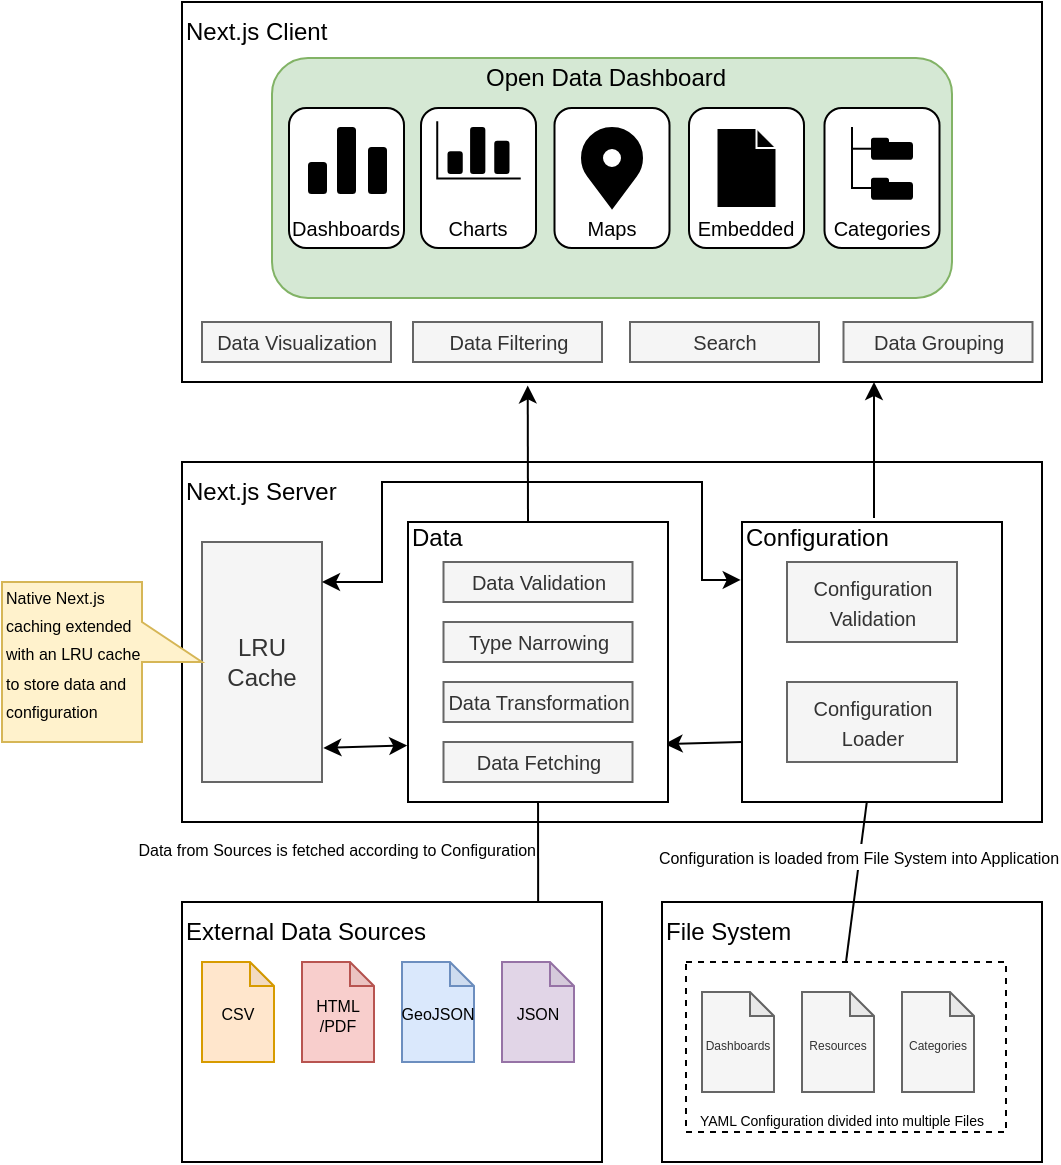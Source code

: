 <mxfile version="24.6.4" type="device">
  <diagram name="Seite-1" id="LOsn-ZUjTiXTXFO8h0DZ">
    <mxGraphModel dx="3187" dy="1658" grid="1" gridSize="10" guides="1" tooltips="1" connect="1" arrows="1" fold="1" page="1" pageScale="1" pageWidth="827" pageHeight="1169" math="0" shadow="0">
      <root>
        <mxCell id="0" />
        <mxCell id="1" parent="0" />
        <mxCell id="TfKV5QfervVzxCUI7-bQ-55" value="" style="rounded=0;whiteSpace=wrap;html=1;" vertex="1" parent="1">
          <mxGeometry x="190" y="90" width="430" height="190" as="geometry" />
        </mxCell>
        <mxCell id="TfKV5QfervVzxCUI7-bQ-2" value="" style="rounded=0;whiteSpace=wrap;html=1;" vertex="1" parent="1">
          <mxGeometry x="190" y="320" width="430" height="180" as="geometry" />
        </mxCell>
        <mxCell id="TfKV5QfervVzxCUI7-bQ-4" value="" style="rounded=0;whiteSpace=wrap;html=1;" vertex="1" parent="1">
          <mxGeometry x="190" y="540" width="210" height="130" as="geometry" />
        </mxCell>
        <mxCell id="TfKV5QfervVzxCUI7-bQ-5" value="" style="rounded=0;whiteSpace=wrap;html=1;align=left;" vertex="1" parent="1">
          <mxGeometry x="430" y="540" width="190" height="130" as="geometry" />
        </mxCell>
        <mxCell id="TfKV5QfervVzxCUI7-bQ-6" value="LRU Cache" style="rounded=0;whiteSpace=wrap;html=1;fillColor=#f5f5f5;fontColor=#333333;strokeColor=#666666;" vertex="1" parent="1">
          <mxGeometry x="200" y="360" width="60" height="120" as="geometry" />
        </mxCell>
        <mxCell id="TfKV5QfervVzxCUI7-bQ-7" value="File System" style="text;html=1;align=left;verticalAlign=middle;whiteSpace=wrap;rounded=0;" vertex="1" parent="1">
          <mxGeometry x="430" y="540" width="70" height="30" as="geometry" />
        </mxCell>
        <mxCell id="TfKV5QfervVzxCUI7-bQ-8" value="" style="rounded=0;whiteSpace=wrap;html=1;dashed=1;" vertex="1" parent="1">
          <mxGeometry x="442" y="570" width="160" height="85" as="geometry" />
        </mxCell>
        <mxCell id="TfKV5QfervVzxCUI7-bQ-10" value="&lt;font style=&quot;font-size: 7px;&quot;&gt;YAML Configuration divided into multiple Files&lt;/font&gt;" style="text;html=1;align=center;verticalAlign=middle;whiteSpace=wrap;rounded=0;" vertex="1" parent="1">
          <mxGeometry x="440" y="640" width="160" height="15" as="geometry" />
        </mxCell>
        <mxCell id="TfKV5QfervVzxCUI7-bQ-11" value="&lt;font style=&quot;font-size: 6px;&quot;&gt;Dashboards&lt;/font&gt;" style="shape=note;whiteSpace=wrap;html=1;backgroundOutline=1;darkOpacity=0.05;size=12;fillColor=#f5f5f5;fontColor=#333333;strokeColor=#666666;" vertex="1" parent="1">
          <mxGeometry x="450" y="585" width="36" height="50" as="geometry" />
        </mxCell>
        <mxCell id="TfKV5QfervVzxCUI7-bQ-12" value="&lt;font style=&quot;font-size: 6px;&quot;&gt;Resources&lt;/font&gt;" style="shape=note;whiteSpace=wrap;html=1;backgroundOutline=1;darkOpacity=0.05;size=12;fillColor=#f5f5f5;fontColor=#333333;strokeColor=#666666;" vertex="1" parent="1">
          <mxGeometry x="500" y="585" width="36" height="50" as="geometry" />
        </mxCell>
        <mxCell id="TfKV5QfervVzxCUI7-bQ-13" value="&lt;font style=&quot;font-size: 6px;&quot;&gt;Categories&lt;/font&gt;" style="shape=note;whiteSpace=wrap;html=1;backgroundOutline=1;darkOpacity=0.05;size=12;fillColor=#f5f5f5;fontColor=#333333;strokeColor=#666666;" vertex="1" parent="1">
          <mxGeometry x="550" y="585" width="36" height="50" as="geometry" />
        </mxCell>
        <mxCell id="TfKV5QfervVzxCUI7-bQ-15" value="External Data Sources" style="text;html=1;align=left;verticalAlign=middle;whiteSpace=wrap;rounded=0;" vertex="1" parent="1">
          <mxGeometry x="190" y="540" width="126" height="30" as="geometry" />
        </mxCell>
        <mxCell id="TfKV5QfervVzxCUI7-bQ-18" value="" style="endArrow=classic;html=1;rounded=0;exitX=0.5;exitY=0;exitDx=0;exitDy=0;entryX=0.5;entryY=1;entryDx=0;entryDy=0;" edge="1" parent="1" source="TfKV5QfervVzxCUI7-bQ-8" target="TfKV5QfervVzxCUI7-bQ-27">
          <mxGeometry width="50" height="50" relative="1" as="geometry">
            <mxPoint x="420" y="510" as="sourcePoint" />
            <mxPoint x="526.25" y="460" as="targetPoint" />
          </mxGeometry>
        </mxCell>
        <mxCell id="TfKV5QfervVzxCUI7-bQ-36" value="&lt;font style=&quot;font-size: 8px;&quot;&gt;Configuration is loaded from File System into Application&lt;/font&gt;" style="edgeLabel;html=1;align=center;verticalAlign=middle;resizable=0;points=[];" vertex="1" connectable="0" parent="TfKV5QfervVzxCUI7-bQ-18">
          <mxGeometry x="0.058" y="1" relative="1" as="geometry">
            <mxPoint as="offset" />
          </mxGeometry>
        </mxCell>
        <mxCell id="TfKV5QfervVzxCUI7-bQ-20" value="&lt;font style=&quot;font-size: 8px;&quot;&gt;CSV&lt;/font&gt;" style="shape=note;whiteSpace=wrap;html=1;backgroundOutline=1;darkOpacity=0.05;size=12;fillColor=#ffe6cc;strokeColor=#d79b00;" vertex="1" parent="1">
          <mxGeometry x="200" y="570" width="36" height="50" as="geometry" />
        </mxCell>
        <mxCell id="TfKV5QfervVzxCUI7-bQ-21" value="&lt;font style=&quot;font-size: 8px;&quot;&gt;HTML&lt;/font&gt;&lt;div style=&quot;font-size: 8px;&quot;&gt;&lt;font style=&quot;font-size: 8px;&quot;&gt;/PDF&lt;/font&gt;&lt;/div&gt;" style="shape=note;whiteSpace=wrap;html=1;backgroundOutline=1;darkOpacity=0.05;size=12;fillColor=#f8cecc;strokeColor=#b85450;" vertex="1" parent="1">
          <mxGeometry x="250" y="570" width="36" height="50" as="geometry" />
        </mxCell>
        <mxCell id="TfKV5QfervVzxCUI7-bQ-22" value="&lt;font style=&quot;font-size: 8px;&quot;&gt;GeoJSON&lt;/font&gt;" style="shape=note;whiteSpace=wrap;html=1;backgroundOutline=1;darkOpacity=0.05;size=12;fillColor=#dae8fc;strokeColor=#6c8ebf;" vertex="1" parent="1">
          <mxGeometry x="300" y="570" width="36" height="50" as="geometry" />
        </mxCell>
        <mxCell id="TfKV5QfervVzxCUI7-bQ-23" value="&lt;font style=&quot;font-size: 8px;&quot;&gt;JSON&lt;/font&gt;" style="shape=note;whiteSpace=wrap;html=1;backgroundOutline=1;darkOpacity=0.05;size=12;fillColor=#e1d5e7;strokeColor=#9673a6;" vertex="1" parent="1">
          <mxGeometry x="350" y="570" width="36" height="50" as="geometry" />
        </mxCell>
        <mxCell id="TfKV5QfervVzxCUI7-bQ-33" value="Next.js Server" style="text;html=1;align=left;verticalAlign=middle;whiteSpace=wrap;rounded=0;" vertex="1" parent="1">
          <mxGeometry x="190" y="320" width="126" height="30" as="geometry" />
        </mxCell>
        <mxCell id="TfKV5QfervVzxCUI7-bQ-37" value="" style="endArrow=classic;html=1;rounded=0;entryX=0.987;entryY=0.793;entryDx=0;entryDy=0;entryPerimeter=0;" edge="1" parent="1" target="TfKV5QfervVzxCUI7-bQ-29">
          <mxGeometry width="50" height="50" relative="1" as="geometry">
            <mxPoint x="470" y="460" as="sourcePoint" />
            <mxPoint x="520" y="410" as="targetPoint" />
          </mxGeometry>
        </mxCell>
        <mxCell id="TfKV5QfervVzxCUI7-bQ-38" value="" style="endArrow=classic;startArrow=classic;html=1;rounded=0;entryX=-0.005;entryY=0.207;entryDx=0;entryDy=0;entryPerimeter=0;" edge="1" parent="1" target="TfKV5QfervVzxCUI7-bQ-14">
          <mxGeometry width="50" height="50" relative="1" as="geometry">
            <mxPoint x="260" y="380" as="sourcePoint" />
            <mxPoint x="310" y="330" as="targetPoint" />
            <Array as="points">
              <mxPoint x="290" y="380" />
              <mxPoint x="290" y="330" />
              <mxPoint x="450" y="330" />
              <mxPoint x="450" y="379" />
            </Array>
          </mxGeometry>
        </mxCell>
        <mxCell id="TfKV5QfervVzxCUI7-bQ-39" value="" style="endArrow=classic;startArrow=classic;html=1;rounded=0;entryX=-0.003;entryY=0.798;entryDx=0;entryDy=0;entryPerimeter=0;exitX=1.011;exitY=0.858;exitDx=0;exitDy=0;exitPerimeter=0;" edge="1" parent="1" source="TfKV5QfervVzxCUI7-bQ-6" target="TfKV5QfervVzxCUI7-bQ-29">
          <mxGeometry width="50" height="50" relative="1" as="geometry">
            <mxPoint x="260" y="460" as="sourcePoint" />
            <mxPoint x="300" y="460" as="targetPoint" />
          </mxGeometry>
        </mxCell>
        <mxCell id="TfKV5QfervVzxCUI7-bQ-42" value="" style="endArrow=classic;html=1;rounded=0;entryX=0.5;entryY=1;entryDx=0;entryDy=0;exitX=0.848;exitY=-0.003;exitDx=0;exitDy=0;exitPerimeter=0;" edge="1" parent="1" source="TfKV5QfervVzxCUI7-bQ-4" target="TfKV5QfervVzxCUI7-bQ-31">
          <mxGeometry width="50" height="50" relative="1" as="geometry">
            <mxPoint x="320.75" y="540" as="sourcePoint" />
            <mxPoint x="370.75" y="490" as="targetPoint" />
          </mxGeometry>
        </mxCell>
        <mxCell id="TfKV5QfervVzxCUI7-bQ-43" value="&lt;font style=&quot;font-size: 8px;&quot;&gt;Data from Sources is fetched according to Configuration&lt;/font&gt;" style="edgeLabel;html=1;align=right;verticalAlign=middle;resizable=0;points=[];" vertex="1" connectable="0" parent="TfKV5QfervVzxCUI7-bQ-42">
          <mxGeometry x="-0.107" y="1" relative="1" as="geometry">
            <mxPoint as="offset" />
          </mxGeometry>
        </mxCell>
        <mxCell id="TfKV5QfervVzxCUI7-bQ-51" value="" style="group" vertex="1" connectable="0" parent="1">
          <mxGeometry x="470" y="350" width="130" height="140" as="geometry" />
        </mxCell>
        <mxCell id="TfKV5QfervVzxCUI7-bQ-14" value="" style="rounded=0;whiteSpace=wrap;html=1;" vertex="1" parent="TfKV5QfervVzxCUI7-bQ-51">
          <mxGeometry width="130" height="140" as="geometry" />
        </mxCell>
        <mxCell id="TfKV5QfervVzxCUI7-bQ-17" value="&lt;font style=&quot;font-size: 10px;&quot;&gt;Configuration Validation&lt;/font&gt;" style="rounded=0;whiteSpace=wrap;html=1;fillColor=#f5f5f5;fontColor=#333333;strokeColor=#666666;" vertex="1" parent="TfKV5QfervVzxCUI7-bQ-51">
          <mxGeometry x="22.5" y="20" width="85" height="40" as="geometry" />
        </mxCell>
        <mxCell id="TfKV5QfervVzxCUI7-bQ-19" value="Configuration" style="text;html=1;align=left;verticalAlign=middle;whiteSpace=wrap;rounded=0;" vertex="1" parent="TfKV5QfervVzxCUI7-bQ-51">
          <mxGeometry width="80" height="15" as="geometry" />
        </mxCell>
        <mxCell id="TfKV5QfervVzxCUI7-bQ-27" value="&lt;font style=&quot;font-size: 10px;&quot;&gt;Configuration Loader&lt;/font&gt;" style="rounded=0;whiteSpace=wrap;html=1;fillColor=#f5f5f5;fontColor=#333333;strokeColor=#666666;" vertex="1" parent="TfKV5QfervVzxCUI7-bQ-51">
          <mxGeometry x="22.5" y="80" width="85" height="40" as="geometry" />
        </mxCell>
        <mxCell id="TfKV5QfervVzxCUI7-bQ-52" value="" style="group" vertex="1" connectable="0" parent="1">
          <mxGeometry x="303" y="350" width="130" height="140" as="geometry" />
        </mxCell>
        <mxCell id="TfKV5QfervVzxCUI7-bQ-29" value="" style="rounded=0;whiteSpace=wrap;html=1;" vertex="1" parent="TfKV5QfervVzxCUI7-bQ-52">
          <mxGeometry width="130" height="140" as="geometry" />
        </mxCell>
        <mxCell id="TfKV5QfervVzxCUI7-bQ-30" value="Data" style="text;html=1;align=left;verticalAlign=middle;whiteSpace=wrap;rounded=0;" vertex="1" parent="TfKV5QfervVzxCUI7-bQ-52">
          <mxGeometry width="80" height="15" as="geometry" />
        </mxCell>
        <mxCell id="TfKV5QfervVzxCUI7-bQ-31" value="&lt;font style=&quot;font-size: 10px;&quot;&gt;Data Fetching&lt;/font&gt;" style="rounded=0;whiteSpace=wrap;html=1;fillColor=#f5f5f5;fontColor=#333333;strokeColor=#666666;" vertex="1" parent="TfKV5QfervVzxCUI7-bQ-52">
          <mxGeometry x="17.75" y="110" width="94.5" height="20" as="geometry" />
        </mxCell>
        <mxCell id="TfKV5QfervVzxCUI7-bQ-32" value="&lt;font style=&quot;font-size: 10px;&quot;&gt;Data Transformation&lt;/font&gt;" style="rounded=0;whiteSpace=wrap;html=1;fillColor=#f5f5f5;fontColor=#333333;strokeColor=#666666;" vertex="1" parent="TfKV5QfervVzxCUI7-bQ-52">
          <mxGeometry x="17.75" y="80" width="94.5" height="20" as="geometry" />
        </mxCell>
        <mxCell id="TfKV5QfervVzxCUI7-bQ-34" value="&lt;font style=&quot;font-size: 10px;&quot;&gt;Type Narrowing&lt;/font&gt;" style="rounded=0;whiteSpace=wrap;html=1;fillColor=#f5f5f5;fontColor=#333333;strokeColor=#666666;" vertex="1" parent="TfKV5QfervVzxCUI7-bQ-52">
          <mxGeometry x="17.75" y="50" width="94.5" height="20" as="geometry" />
        </mxCell>
        <mxCell id="TfKV5QfervVzxCUI7-bQ-35" value="&lt;font style=&quot;font-size: 10px;&quot;&gt;Data Validation&lt;/font&gt;" style="rounded=0;whiteSpace=wrap;html=1;fillColor=#f5f5f5;fontColor=#333333;strokeColor=#666666;" vertex="1" parent="TfKV5QfervVzxCUI7-bQ-52">
          <mxGeometry x="17.75" y="20" width="94.5" height="20" as="geometry" />
        </mxCell>
        <mxCell id="TfKV5QfervVzxCUI7-bQ-45" value="&lt;span style=&quot;font-size: 10px;&quot;&gt;Data Grouping&lt;/span&gt;" style="rounded=0;whiteSpace=wrap;html=1;fillColor=#f5f5f5;fontColor=#333333;strokeColor=#666666;" vertex="1" parent="1">
          <mxGeometry x="520.75" y="250" width="94.5" height="20" as="geometry" />
        </mxCell>
        <mxCell id="TfKV5QfervVzxCUI7-bQ-44" value="&lt;span style=&quot;font-size: 10px;&quot;&gt;Data Visualization&lt;/span&gt;" style="rounded=0;whiteSpace=wrap;html=1;fillColor=#f5f5f5;fontColor=#333333;strokeColor=#666666;" vertex="1" parent="1">
          <mxGeometry x="200" y="250" width="94.5" height="20" as="geometry" />
        </mxCell>
        <mxCell id="TfKV5QfervVzxCUI7-bQ-47" value="&lt;span style=&quot;font-size: 10px;&quot;&gt;Search&lt;/span&gt;" style="rounded=0;whiteSpace=wrap;html=1;fillColor=#f5f5f5;fontColor=#333333;strokeColor=#666666;" vertex="1" parent="1">
          <mxGeometry x="414" y="250" width="94.5" height="20" as="geometry" />
        </mxCell>
        <mxCell id="TfKV5QfervVzxCUI7-bQ-46" value="&lt;span style=&quot;font-size: 10px;&quot;&gt;Data Filtering&lt;/span&gt;" style="rounded=0;whiteSpace=wrap;html=1;fillColor=#f5f5f5;fontColor=#333333;strokeColor=#666666;" vertex="1" parent="1">
          <mxGeometry x="305.5" y="250" width="94.5" height="20" as="geometry" />
        </mxCell>
        <mxCell id="TfKV5QfervVzxCUI7-bQ-116" value="" style="group" vertex="1" connectable="0" parent="1">
          <mxGeometry x="235" y="118" width="340" height="120" as="geometry" />
        </mxCell>
        <mxCell id="TfKV5QfervVzxCUI7-bQ-48" value="" style="rounded=1;whiteSpace=wrap;html=1;fillColor=#d5e8d4;strokeColor=#82b366;" vertex="1" parent="TfKV5QfervVzxCUI7-bQ-116">
          <mxGeometry width="340" height="120" as="geometry" />
        </mxCell>
        <mxCell id="TfKV5QfervVzxCUI7-bQ-53" value="Open Data Dashboard" style="text;html=1;align=left;verticalAlign=middle;whiteSpace=wrap;rounded=0;" vertex="1" parent="TfKV5QfervVzxCUI7-bQ-116">
          <mxGeometry x="105" width="130" height="20" as="geometry" />
        </mxCell>
        <mxCell id="TfKV5QfervVzxCUI7-bQ-67" value="" style="group" vertex="1" connectable="0" parent="TfKV5QfervVzxCUI7-bQ-116">
          <mxGeometry x="8.5" y="25" width="57.5" height="70" as="geometry" />
        </mxCell>
        <mxCell id="TfKV5QfervVzxCUI7-bQ-60" value="" style="rounded=1;whiteSpace=wrap;html=1;" vertex="1" parent="TfKV5QfervVzxCUI7-bQ-67">
          <mxGeometry width="57.5" height="70" as="geometry" />
        </mxCell>
        <mxCell id="TfKV5QfervVzxCUI7-bQ-65" value="&lt;font style=&quot;font-size: 10px;&quot;&gt;Dashboards&lt;/font&gt;" style="text;html=1;align=center;verticalAlign=middle;whiteSpace=wrap;rounded=0;" vertex="1" parent="TfKV5QfervVzxCUI7-bQ-67">
          <mxGeometry x="3.75" y="50" width="50" height="20" as="geometry" />
        </mxCell>
        <mxCell id="TfKV5QfervVzxCUI7-bQ-66" value="" style="group" vertex="1" connectable="0" parent="TfKV5QfervVzxCUI7-bQ-67">
          <mxGeometry x="10" y="10" width="38.5" height="32.5" as="geometry" />
        </mxCell>
        <mxCell id="TfKV5QfervVzxCUI7-bQ-61" value="" style="rounded=1;whiteSpace=wrap;html=1;fillColor=#000000;" vertex="1" parent="TfKV5QfervVzxCUI7-bQ-66">
          <mxGeometry y="17.5" width="8.5" height="15" as="geometry" />
        </mxCell>
        <mxCell id="TfKV5QfervVzxCUI7-bQ-62" value="" style="rounded=1;whiteSpace=wrap;html=1;fillColor=#000000;" vertex="1" parent="TfKV5QfervVzxCUI7-bQ-66">
          <mxGeometry x="14.5" width="8.5" height="32.5" as="geometry" />
        </mxCell>
        <mxCell id="TfKV5QfervVzxCUI7-bQ-63" value="" style="rounded=1;whiteSpace=wrap;html=1;fillColor=#000000;" vertex="1" parent="TfKV5QfervVzxCUI7-bQ-66">
          <mxGeometry x="30" y="10" width="8.5" height="22.5" as="geometry" />
        </mxCell>
        <mxCell id="TfKV5QfervVzxCUI7-bQ-68" value="" style="group" vertex="1" connectable="0" parent="TfKV5QfervVzxCUI7-bQ-116">
          <mxGeometry x="74.5" y="25" width="57.5" height="70" as="geometry" />
        </mxCell>
        <mxCell id="TfKV5QfervVzxCUI7-bQ-69" value="" style="rounded=1;whiteSpace=wrap;html=1;" vertex="1" parent="TfKV5QfervVzxCUI7-bQ-68">
          <mxGeometry width="57.5" height="70" as="geometry" />
        </mxCell>
        <mxCell id="TfKV5QfervVzxCUI7-bQ-70" value="&lt;font style=&quot;font-size: 10px;&quot;&gt;Charts&lt;/font&gt;" style="text;html=1;align=center;verticalAlign=middle;whiteSpace=wrap;rounded=0;" vertex="1" parent="TfKV5QfervVzxCUI7-bQ-68">
          <mxGeometry x="3.75" y="50" width="50" height="20" as="geometry" />
        </mxCell>
        <mxCell id="TfKV5QfervVzxCUI7-bQ-71" value="" style="group" vertex="1" connectable="0" parent="TfKV5QfervVzxCUI7-bQ-68">
          <mxGeometry x="13.75" y="10" width="30" height="22.5" as="geometry" />
        </mxCell>
        <mxCell id="TfKV5QfervVzxCUI7-bQ-72" value="" style="rounded=1;whiteSpace=wrap;html=1;fillColor=#000000;" vertex="1" parent="TfKV5QfervVzxCUI7-bQ-71">
          <mxGeometry y="12.115" width="6.623" height="10.385" as="geometry" />
        </mxCell>
        <mxCell id="TfKV5QfervVzxCUI7-bQ-73" value="" style="rounded=1;whiteSpace=wrap;html=1;fillColor=#000000;" vertex="1" parent="TfKV5QfervVzxCUI7-bQ-71">
          <mxGeometry x="11.299" width="6.623" height="22.5" as="geometry" />
        </mxCell>
        <mxCell id="TfKV5QfervVzxCUI7-bQ-74" value="" style="rounded=1;whiteSpace=wrap;html=1;fillColor=#000000;" vertex="1" parent="TfKV5QfervVzxCUI7-bQ-71">
          <mxGeometry x="23.377" y="6.923" width="6.623" height="15.577" as="geometry" />
        </mxCell>
        <mxCell id="TfKV5QfervVzxCUI7-bQ-81" value="" style="shape=partialRectangle;whiteSpace=wrap;html=1;top=0;left=0;fillColor=none;rotation=90;" vertex="1" parent="TfKV5QfervVzxCUI7-bQ-68">
          <mxGeometry x="14.68" y="0.62" width="28.13" height="41.25" as="geometry" />
        </mxCell>
        <mxCell id="TfKV5QfervVzxCUI7-bQ-82" value="" style="group" vertex="1" connectable="0" parent="TfKV5QfervVzxCUI7-bQ-116">
          <mxGeometry x="141.25" y="25" width="57.5" height="70" as="geometry" />
        </mxCell>
        <mxCell id="TfKV5QfervVzxCUI7-bQ-83" value="" style="rounded=1;whiteSpace=wrap;html=1;" vertex="1" parent="TfKV5QfervVzxCUI7-bQ-82">
          <mxGeometry width="57.5" height="70" as="geometry" />
        </mxCell>
        <mxCell id="TfKV5QfervVzxCUI7-bQ-84" value="&lt;font style=&quot;font-size: 10px;&quot;&gt;Maps&lt;/font&gt;" style="text;html=1;align=center;verticalAlign=middle;whiteSpace=wrap;rounded=0;" vertex="1" parent="TfKV5QfervVzxCUI7-bQ-82">
          <mxGeometry x="3.75" y="50" width="50" height="20" as="geometry" />
        </mxCell>
        <mxCell id="TfKV5QfervVzxCUI7-bQ-89" value="" style="verticalLabelPosition=bottom;verticalAlign=top;html=1;shape=mxgraph.basic.drop;rotation=-180;fillColor=#000000;" vertex="1" parent="TfKV5QfervVzxCUI7-bQ-82">
          <mxGeometry x="13.75" y="10" width="30" height="40" as="geometry" />
        </mxCell>
        <mxCell id="TfKV5QfervVzxCUI7-bQ-90" value="" style="ellipse;whiteSpace=wrap;html=1;aspect=fixed;" vertex="1" parent="TfKV5QfervVzxCUI7-bQ-82">
          <mxGeometry x="23.75" y="20" width="10" height="10" as="geometry" />
        </mxCell>
        <mxCell id="TfKV5QfervVzxCUI7-bQ-92" value="" style="group" vertex="1" connectable="0" parent="TfKV5QfervVzxCUI7-bQ-116">
          <mxGeometry x="208.5" y="25" width="57.5" height="70" as="geometry" />
        </mxCell>
        <mxCell id="TfKV5QfervVzxCUI7-bQ-93" value="" style="rounded=1;whiteSpace=wrap;html=1;" vertex="1" parent="TfKV5QfervVzxCUI7-bQ-92">
          <mxGeometry width="57.5" height="70" as="geometry" />
        </mxCell>
        <mxCell id="TfKV5QfervVzxCUI7-bQ-94" value="&lt;font style=&quot;font-size: 10px;&quot;&gt;Embedded&lt;/font&gt;" style="text;html=1;align=center;verticalAlign=middle;whiteSpace=wrap;rounded=0;" vertex="1" parent="TfKV5QfervVzxCUI7-bQ-92">
          <mxGeometry x="3.75" y="50" width="50" height="20" as="geometry" />
        </mxCell>
        <mxCell id="TfKV5QfervVzxCUI7-bQ-99" value="" style="shape=note;whiteSpace=wrap;html=1;backgroundOutline=1;darkOpacity=0.05;size=10;fillColor=#000000;strokeColor=#FFFFFF;" vertex="1" parent="TfKV5QfervVzxCUI7-bQ-92">
          <mxGeometry x="13.75" y="10" width="30" height="40" as="geometry" />
        </mxCell>
        <mxCell id="TfKV5QfervVzxCUI7-bQ-100" value="" style="group" vertex="1" connectable="0" parent="TfKV5QfervVzxCUI7-bQ-116">
          <mxGeometry x="276.25" y="25" width="57.5" height="70" as="geometry" />
        </mxCell>
        <mxCell id="TfKV5QfervVzxCUI7-bQ-101" value="" style="rounded=1;whiteSpace=wrap;html=1;" vertex="1" parent="TfKV5QfervVzxCUI7-bQ-100">
          <mxGeometry width="57.5" height="70" as="geometry" />
        </mxCell>
        <mxCell id="TfKV5QfervVzxCUI7-bQ-102" value="&lt;font style=&quot;font-size: 10px;&quot;&gt;Categories&lt;/font&gt;" style="text;html=1;align=center;verticalAlign=middle;whiteSpace=wrap;rounded=0;" vertex="1" parent="TfKV5QfervVzxCUI7-bQ-100">
          <mxGeometry x="3.75" y="50" width="50" height="20" as="geometry" />
        </mxCell>
        <mxCell id="TfKV5QfervVzxCUI7-bQ-115" value="" style="group" vertex="1" connectable="0" parent="TfKV5QfervVzxCUI7-bQ-100">
          <mxGeometry x="13.75" y="10" width="30" height="35.39" as="geometry" />
        </mxCell>
        <mxCell id="TfKV5QfervVzxCUI7-bQ-109" value="" style="group" vertex="1" connectable="0" parent="TfKV5QfervVzxCUI7-bQ-115">
          <mxGeometry x="10" y="25.39" width="20" height="10" as="geometry" />
        </mxCell>
        <mxCell id="TfKV5QfervVzxCUI7-bQ-107" value="" style="rounded=1;whiteSpace=wrap;html=1;fillColor=#000000;" vertex="1" parent="TfKV5QfervVzxCUI7-bQ-109">
          <mxGeometry y="2.105" width="20" height="7.895" as="geometry" />
        </mxCell>
        <mxCell id="TfKV5QfervVzxCUI7-bQ-108" value="" style="rounded=1;whiteSpace=wrap;html=1;fillColor=#000000;" vertex="1" parent="TfKV5QfervVzxCUI7-bQ-109">
          <mxGeometry width="8" height="5.263" as="geometry" />
        </mxCell>
        <mxCell id="TfKV5QfervVzxCUI7-bQ-110" value="" style="group" vertex="1" connectable="0" parent="TfKV5QfervVzxCUI7-bQ-115">
          <mxGeometry x="10" y="5.39" width="20" height="17.11" as="geometry" />
        </mxCell>
        <mxCell id="TfKV5QfervVzxCUI7-bQ-111" value="" style="rounded=1;whiteSpace=wrap;html=1;fillColor=#000000;" vertex="1" parent="TfKV5QfervVzxCUI7-bQ-110">
          <mxGeometry y="2.105" width="20" height="7.895" as="geometry" />
        </mxCell>
        <mxCell id="TfKV5QfervVzxCUI7-bQ-112" value="" style="rounded=1;whiteSpace=wrap;html=1;fillColor=#000000;" vertex="1" parent="TfKV5QfervVzxCUI7-bQ-110">
          <mxGeometry width="8" height="5.263" as="geometry" />
        </mxCell>
        <mxCell id="TfKV5QfervVzxCUI7-bQ-113" value="" style="shape=partialRectangle;whiteSpace=wrap;html=1;top=0;left=0;fillColor=none;rotation=90;" vertex="1" parent="TfKV5QfervVzxCUI7-bQ-115">
          <mxGeometry x="-10.0" y="10" width="30" height="10" as="geometry" />
        </mxCell>
        <mxCell id="TfKV5QfervVzxCUI7-bQ-114" value="" style="shape=partialRectangle;whiteSpace=wrap;html=1;right=0;top=0;bottom=0;fillColor=none;routingCenterX=-0.5;rotation=90;" vertex="1" parent="TfKV5QfervVzxCUI7-bQ-115">
          <mxGeometry y="10.72" width="10" height="9.28" as="geometry" />
        </mxCell>
        <mxCell id="TfKV5QfervVzxCUI7-bQ-117" value="" style="endArrow=classic;html=1;rounded=0;entryX=0.402;entryY=1.009;entryDx=0;entryDy=0;entryPerimeter=0;exitX=0.75;exitY=0;exitDx=0;exitDy=0;" edge="1" parent="1" source="TfKV5QfervVzxCUI7-bQ-30" target="TfKV5QfervVzxCUI7-bQ-55">
          <mxGeometry width="50" height="50" relative="1" as="geometry">
            <mxPoint x="390" y="280" as="sourcePoint" />
            <mxPoint x="440" y="230" as="targetPoint" />
          </mxGeometry>
        </mxCell>
        <mxCell id="TfKV5QfervVzxCUI7-bQ-118" value="" style="endArrow=classic;html=1;rounded=0;entryX=0.402;entryY=1.009;entryDx=0;entryDy=0;entryPerimeter=0;exitX=0.75;exitY=0;exitDx=0;exitDy=0;" edge="1" parent="1">
          <mxGeometry width="50" height="50" relative="1" as="geometry">
            <mxPoint x="536" y="348" as="sourcePoint" />
            <mxPoint x="536" y="280" as="targetPoint" />
          </mxGeometry>
        </mxCell>
        <mxCell id="TfKV5QfervVzxCUI7-bQ-119" value="Next.js Client" style="text;html=1;align=left;verticalAlign=middle;whiteSpace=wrap;rounded=0;" vertex="1" parent="1">
          <mxGeometry x="190" y="90" width="126" height="30" as="geometry" />
        </mxCell>
        <mxCell id="TfKV5QfervVzxCUI7-bQ-120" value="" style="shape=callout;whiteSpace=wrap;html=1;perimeter=calloutPerimeter;rotation=-90;fillColor=#fff2cc;strokeColor=#d6b656;" vertex="1" parent="1">
          <mxGeometry x="110" y="370" width="80" height="100" as="geometry" />
        </mxCell>
        <mxCell id="TfKV5QfervVzxCUI7-bQ-121" value="&lt;font style=&quot;font-size: 8px;&quot;&gt;Native Next.js caching extended with an LRU cache to store data and configuration&lt;/font&gt;" style="text;html=1;align=left;verticalAlign=middle;whiteSpace=wrap;rounded=0;" vertex="1" parent="1">
          <mxGeometry x="100" y="380" width="70" height="70" as="geometry" />
        </mxCell>
      </root>
    </mxGraphModel>
  </diagram>
</mxfile>
